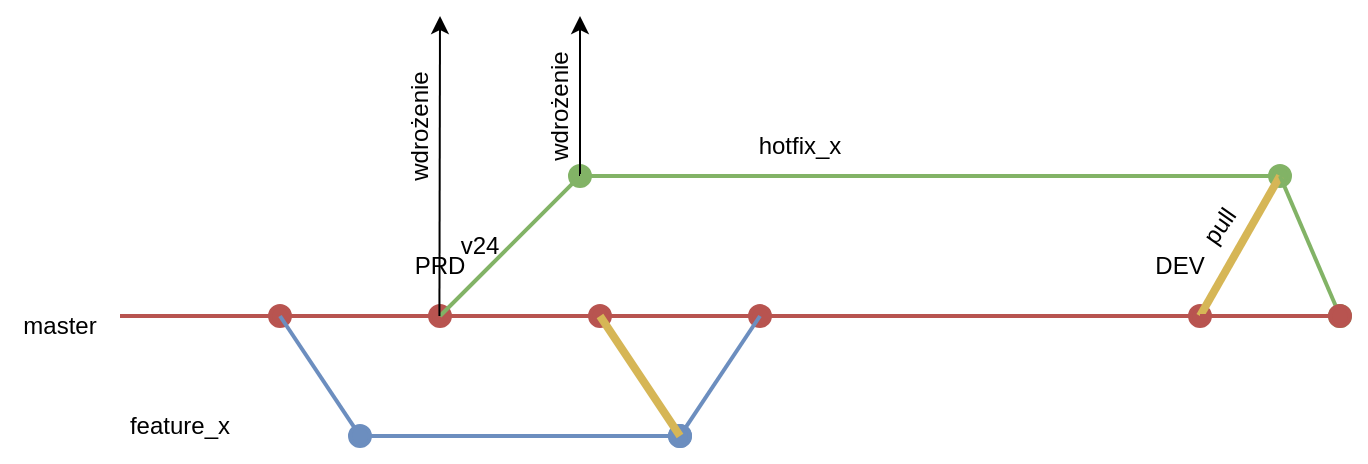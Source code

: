 <mxfile version="21.5.1" type="github">
  <diagram name="Page-1" id="OiUeAuhLgMYgKN_0pIhd">
    <mxGraphModel dx="2074" dy="1124" grid="1" gridSize="10" guides="1" tooltips="1" connect="1" arrows="1" fold="1" page="1" pageScale="1" pageWidth="850" pageHeight="1100" math="0" shadow="0">
      <root>
        <mxCell id="0" />
        <mxCell id="1" parent="0" />
        <mxCell id="aZuYqIPysw_zZhPQlmQw-1" value="" style="endArrow=oval;html=1;rounded=0;endFill=1;strokeWidth=2;startSize=10;endSize=10;fillColor=#f8cecc;strokeColor=#b85450;" parent="1" edge="1">
          <mxGeometry width="50" height="50" relative="1" as="geometry">
            <mxPoint x="80" y="520" as="sourcePoint" />
            <mxPoint x="160" y="520" as="targetPoint" />
          </mxGeometry>
        </mxCell>
        <mxCell id="aZuYqIPysw_zZhPQlmQw-2" value="" style="endArrow=oval;html=1;rounded=0;endFill=1;strokeWidth=2;startSize=10;endSize=10;fillColor=#f8cecc;strokeColor=#b85450;" parent="1" edge="1">
          <mxGeometry width="50" height="50" relative="1" as="geometry">
            <mxPoint x="160" y="520" as="sourcePoint" />
            <mxPoint x="240" y="520" as="targetPoint" />
          </mxGeometry>
        </mxCell>
        <mxCell id="aZuYqIPysw_zZhPQlmQw-3" value="" style="endArrow=oval;html=1;rounded=0;endFill=1;strokeWidth=2;startSize=10;endSize=10;fillColor=#f8cecc;strokeColor=#b85450;" parent="1" edge="1">
          <mxGeometry width="50" height="50" relative="1" as="geometry">
            <mxPoint x="240" y="520" as="sourcePoint" />
            <mxPoint x="320" y="520" as="targetPoint" />
          </mxGeometry>
        </mxCell>
        <mxCell id="aZuYqIPysw_zZhPQlmQw-4" value="" style="endArrow=oval;html=1;rounded=0;endFill=1;strokeWidth=2;startSize=10;endSize=10;fillColor=#f8cecc;strokeColor=#b85450;" parent="1" edge="1">
          <mxGeometry width="50" height="50" relative="1" as="geometry">
            <mxPoint x="320" y="520" as="sourcePoint" />
            <mxPoint x="400" y="520" as="targetPoint" />
          </mxGeometry>
        </mxCell>
        <mxCell id="aZuYqIPysw_zZhPQlmQw-5" value="" style="endArrow=oval;html=1;rounded=0;endFill=1;strokeWidth=2;startSize=10;endSize=10;fillColor=#f8cecc;strokeColor=#b85450;" parent="1" edge="1">
          <mxGeometry width="50" height="50" relative="1" as="geometry">
            <mxPoint x="400" y="520" as="sourcePoint" />
            <mxPoint x="620" y="520" as="targetPoint" />
          </mxGeometry>
        </mxCell>
        <mxCell id="aZuYqIPysw_zZhPQlmQw-6" value="" style="endArrow=oval;html=1;rounded=0;endFill=1;strokeWidth=2;startSize=10;endSize=10;fillColor=#dae8fc;strokeColor=#6c8ebf;" parent="1" edge="1">
          <mxGeometry width="50" height="50" relative="1" as="geometry">
            <mxPoint x="160" y="520" as="sourcePoint" />
            <mxPoint x="200" y="580" as="targetPoint" />
          </mxGeometry>
        </mxCell>
        <mxCell id="aZuYqIPysw_zZhPQlmQw-7" value="" style="endArrow=oval;html=1;rounded=0;endFill=1;strokeWidth=2;startSize=10;endSize=10;fillColor=#dae8fc;strokeColor=#6c8ebf;" parent="1" edge="1">
          <mxGeometry width="50" height="50" relative="1" as="geometry">
            <mxPoint x="400" y="520" as="sourcePoint" />
            <mxPoint x="360" y="580" as="targetPoint" />
          </mxGeometry>
        </mxCell>
        <mxCell id="aZuYqIPysw_zZhPQlmQw-9" value="" style="endArrow=oval;html=1;rounded=0;endFill=1;strokeWidth=2;startSize=10;endSize=10;fillColor=#dae8fc;strokeColor=#6c8ebf;" parent="1" edge="1">
          <mxGeometry width="50" height="50" relative="1" as="geometry">
            <mxPoint x="200" y="580" as="sourcePoint" />
            <mxPoint x="360" y="580" as="targetPoint" />
          </mxGeometry>
        </mxCell>
        <mxCell id="aZuYqIPysw_zZhPQlmQw-11" value="PRD" style="text;html=1;strokeColor=none;fillColor=none;align=center;verticalAlign=middle;whiteSpace=wrap;rounded=0;" parent="1" vertex="1">
          <mxGeometry x="210" y="480" width="60" height="30" as="geometry" />
        </mxCell>
        <mxCell id="aZuYqIPysw_zZhPQlmQw-13" value="" style="endArrow=none;html=1;rounded=0;fillColor=#fff2cc;strokeColor=#d6b656;strokeWidth=4;" parent="1" edge="1">
          <mxGeometry width="50" height="50" relative="1" as="geometry">
            <mxPoint x="360" y="580" as="sourcePoint" />
            <mxPoint x="320" y="520" as="targetPoint" />
          </mxGeometry>
        </mxCell>
        <mxCell id="aZuYqIPysw_zZhPQlmQw-14" value="&lt;div&gt;hotfix_x&lt;/div&gt;" style="text;html=1;strokeColor=none;fillColor=none;align=center;verticalAlign=middle;whiteSpace=wrap;rounded=0;" parent="1" vertex="1">
          <mxGeometry x="390" y="420" width="60" height="30" as="geometry" />
        </mxCell>
        <mxCell id="aZuYqIPysw_zZhPQlmQw-15" value="" style="endArrow=oval;html=1;rounded=0;endFill=1;strokeWidth=2;startSize=10;endSize=10;fillColor=#d5e8d4;strokeColor=#82b366;" parent="1" edge="1">
          <mxGeometry width="50" height="50" relative="1" as="geometry">
            <mxPoint x="240" y="520" as="sourcePoint" />
            <mxPoint x="310" y="450" as="targetPoint" />
          </mxGeometry>
        </mxCell>
        <mxCell id="aZuYqIPysw_zZhPQlmQw-16" value="feature_x" style="text;html=1;strokeColor=none;fillColor=none;align=center;verticalAlign=middle;whiteSpace=wrap;rounded=0;" parent="1" vertex="1">
          <mxGeometry x="80" y="560" width="60" height="30" as="geometry" />
        </mxCell>
        <mxCell id="aZuYqIPysw_zZhPQlmQw-17" value="master" style="text;html=1;strokeColor=none;fillColor=none;align=center;verticalAlign=middle;whiteSpace=wrap;rounded=0;" parent="1" vertex="1">
          <mxGeometry x="20" y="510" width="60" height="30" as="geometry" />
        </mxCell>
        <mxCell id="aZuYqIPysw_zZhPQlmQw-18" value="DEV" style="text;html=1;strokeColor=none;fillColor=none;align=center;verticalAlign=middle;whiteSpace=wrap;rounded=0;" parent="1" vertex="1">
          <mxGeometry x="580" y="480" width="60" height="30" as="geometry" />
        </mxCell>
        <mxCell id="aZuYqIPysw_zZhPQlmQw-19" value="" style="endArrow=classic;html=1;rounded=0;" parent="1" edge="1">
          <mxGeometry width="50" height="50" relative="1" as="geometry">
            <mxPoint x="310" y="450" as="sourcePoint" />
            <mxPoint x="310" y="370" as="targetPoint" />
          </mxGeometry>
        </mxCell>
        <mxCell id="aZuYqIPysw_zZhPQlmQw-20" value="v24" style="text;html=1;strokeColor=none;fillColor=none;align=center;verticalAlign=middle;whiteSpace=wrap;rounded=0;" parent="1" vertex="1">
          <mxGeometry x="230" y="470" width="60" height="30" as="geometry" />
        </mxCell>
        <mxCell id="aZuYqIPysw_zZhPQlmQw-22" value="" style="endArrow=classic;html=1;rounded=0;" parent="1" edge="1">
          <mxGeometry width="50" height="50" relative="1" as="geometry">
            <mxPoint x="239.71" y="520" as="sourcePoint" />
            <mxPoint x="240" y="370" as="targetPoint" />
          </mxGeometry>
        </mxCell>
        <mxCell id="aZuYqIPysw_zZhPQlmQw-24" value="" style="endArrow=oval;html=1;rounded=0;endFill=1;strokeWidth=2;startSize=10;endSize=10;fillColor=#d5e8d4;strokeColor=#82b366;" parent="1" edge="1">
          <mxGeometry width="50" height="50" relative="1" as="geometry">
            <mxPoint x="310" y="450" as="sourcePoint" />
            <mxPoint x="660" y="450" as="targetPoint" />
          </mxGeometry>
        </mxCell>
        <mxCell id="aZuYqIPysw_zZhPQlmQw-26" value="" style="endArrow=none;html=1;rounded=0;fillColor=#fff2cc;strokeColor=#d6b656;strokeWidth=4;" parent="1" edge="1">
          <mxGeometry width="50" height="50" relative="1" as="geometry">
            <mxPoint x="620" y="520" as="sourcePoint" />
            <mxPoint x="660" y="450" as="targetPoint" />
          </mxGeometry>
        </mxCell>
        <mxCell id="aZuYqIPysw_zZhPQlmQw-27" value="" style="endArrow=oval;html=1;rounded=0;endFill=1;strokeWidth=2;startSize=10;endSize=10;fillColor=#d5e8d4;strokeColor=#82b366;" parent="1" edge="1">
          <mxGeometry width="50" height="50" relative="1" as="geometry">
            <mxPoint x="660" y="450" as="sourcePoint" />
            <mxPoint x="690" y="520" as="targetPoint" />
          </mxGeometry>
        </mxCell>
        <mxCell id="aZuYqIPysw_zZhPQlmQw-28" value="" style="endArrow=oval;html=1;rounded=0;endFill=1;strokeWidth=2;startSize=10;endSize=10;fillColor=#f8cecc;strokeColor=#b85450;" parent="1" edge="1">
          <mxGeometry width="50" height="50" relative="1" as="geometry">
            <mxPoint x="620" y="520" as="sourcePoint" />
            <mxPoint x="690" y="520" as="targetPoint" />
          </mxGeometry>
        </mxCell>
        <mxCell id="aZuYqIPysw_zZhPQlmQw-29" value="pull" style="text;html=1;strokeColor=none;fillColor=none;align=center;verticalAlign=middle;whiteSpace=wrap;rounded=0;rotation=-55;" parent="1" vertex="1">
          <mxGeometry x="600" y="460" width="60" height="30" as="geometry" />
        </mxCell>
        <mxCell id="aZuYqIPysw_zZhPQlmQw-30" value="&lt;div&gt;wdrożenie&lt;/div&gt;" style="text;html=1;strokeColor=none;fillColor=none;align=center;verticalAlign=middle;whiteSpace=wrap;rounded=0;rotation=-90;" parent="1" vertex="1">
          <mxGeometry x="200" y="410" width="60" height="30" as="geometry" />
        </mxCell>
        <mxCell id="aZuYqIPysw_zZhPQlmQw-31" value="&lt;div&gt;wdrożenie&lt;/div&gt;" style="text;html=1;strokeColor=none;fillColor=none;align=center;verticalAlign=middle;whiteSpace=wrap;rounded=0;rotation=-90;" parent="1" vertex="1">
          <mxGeometry x="270" y="400" width="60" height="30" as="geometry" />
        </mxCell>
      </root>
    </mxGraphModel>
  </diagram>
</mxfile>
